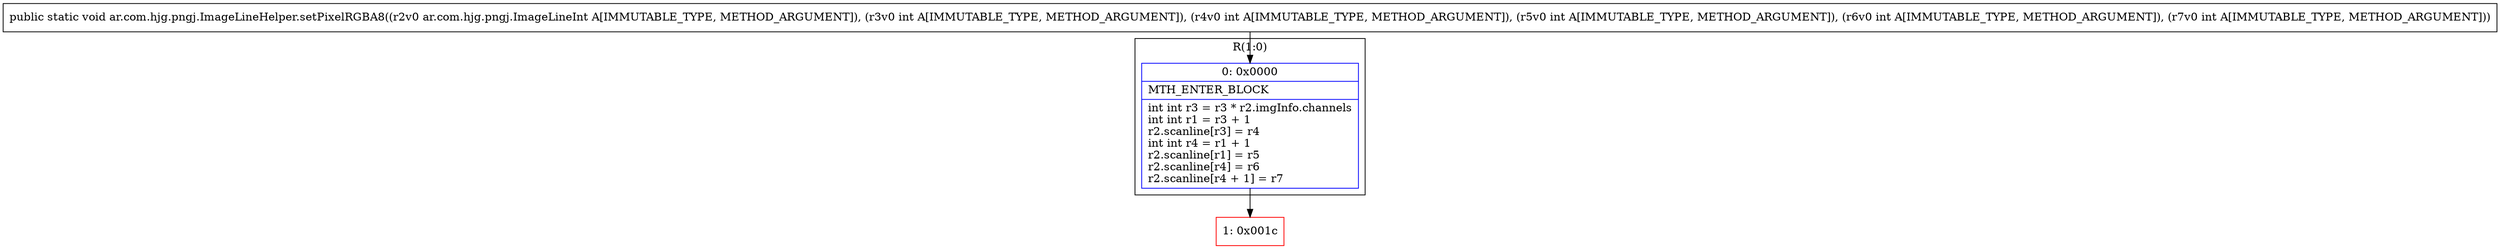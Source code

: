 digraph "CFG forar.com.hjg.pngj.ImageLineHelper.setPixelRGBA8(Lar\/com\/hjg\/pngj\/ImageLineInt;IIIII)V" {
subgraph cluster_Region_1463419910 {
label = "R(1:0)";
node [shape=record,color=blue];
Node_0 [shape=record,label="{0\:\ 0x0000|MTH_ENTER_BLOCK\l|int int r3 = r3 * r2.imgInfo.channels\lint int r1 = r3 + 1\lr2.scanline[r3] = r4\lint int r4 = r1 + 1\lr2.scanline[r1] = r5\lr2.scanline[r4] = r6\lr2.scanline[r4 + 1] = r7\l}"];
}
Node_1 [shape=record,color=red,label="{1\:\ 0x001c}"];
MethodNode[shape=record,label="{public static void ar.com.hjg.pngj.ImageLineHelper.setPixelRGBA8((r2v0 ar.com.hjg.pngj.ImageLineInt A[IMMUTABLE_TYPE, METHOD_ARGUMENT]), (r3v0 int A[IMMUTABLE_TYPE, METHOD_ARGUMENT]), (r4v0 int A[IMMUTABLE_TYPE, METHOD_ARGUMENT]), (r5v0 int A[IMMUTABLE_TYPE, METHOD_ARGUMENT]), (r6v0 int A[IMMUTABLE_TYPE, METHOD_ARGUMENT]), (r7v0 int A[IMMUTABLE_TYPE, METHOD_ARGUMENT])) }"];
MethodNode -> Node_0;
Node_0 -> Node_1;
}

